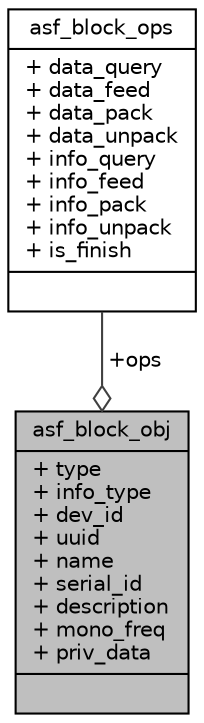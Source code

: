 digraph "asf_block_obj"
{
 // INTERACTIVE_SVG=YES
 // LATEX_PDF_SIZE
  bgcolor="transparent";
  edge [fontname="Helvetica",fontsize="10",labelfontname="Helvetica",labelfontsize="10"];
  node [fontname="Helvetica",fontsize="10",shape=record];
  Node1 [label="{asf_block_obj\n|+ type\l+ info_type\l+ dev_id\l+ uuid\l+ name\l+ serial_id\l+ description\l+ mono_freq\l+ priv_data\l|}",height=0.2,width=0.4,color="black", fillcolor="grey75", style="filled", fontcolor="black",tooltip=" "];
  Node2 -> Node1 [color="grey25",fontsize="10",style="solid",label=" +ops" ,arrowhead="odiamond",fontname="Helvetica"];
  Node2 [label="{asf_block_ops\n|+ data_query\l+ data_feed\l+ data_pack\l+ data_unpack\l+ info_query\l+ info_feed\l+ info_pack\l+ info_unpack\l+ is_finish\l|}",height=0.2,width=0.4,color="black",URL="$dc/d7c/structasf__block__ops.html",tooltip=" "];
}
